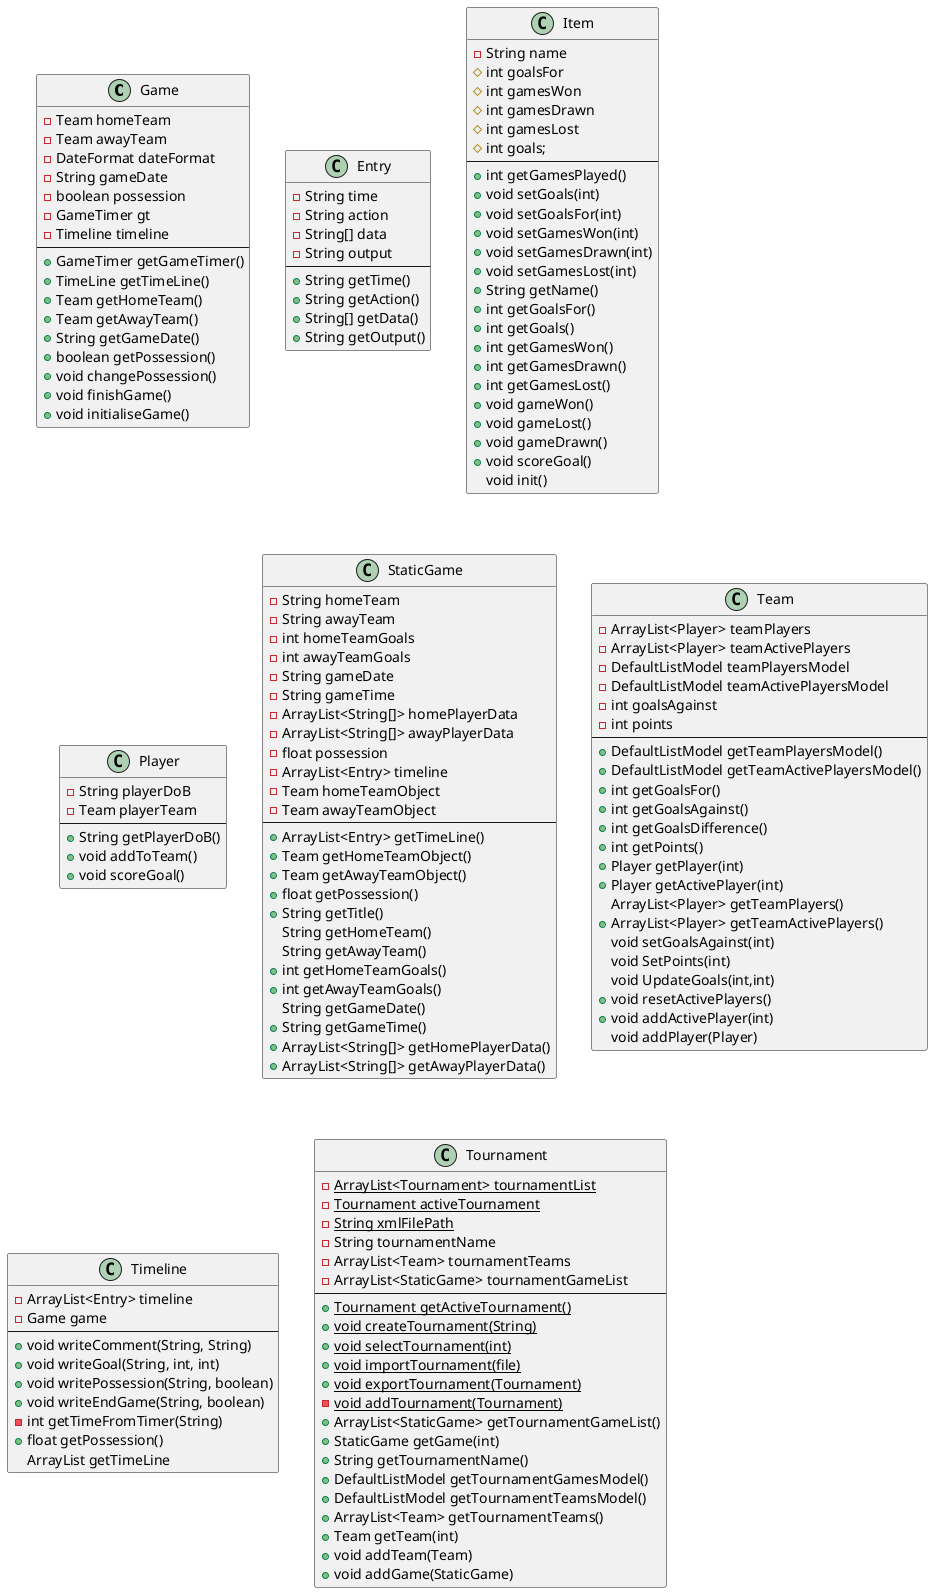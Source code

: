 @startuml



class Game {
- Team homeTeam
- Team awayTeam
- DateFormat dateFormat
- String gameDate
- boolean possession
- GameTimer gt
- Timeline timeline
--
+ GameTimer getGameTimer()
+ TimeLine getTimeLine()
+ Team getHomeTeam()
+ Team getAwayTeam()
+ String getGameDate()
+ boolean getPossession()
+ void changePossession()
+ void finishGame()
+ void initialiseGame()
}

class Entry {
    - String time
    - String action
    - String[] data
    - String output
    --
    + String getTime()
    + String getAction()
    + String[] getData()
    + String getOutput()
}

class Item {
- String name
# int goalsFor
# int gamesWon
# int gamesDrawn
# int gamesLost
# int goals;
--
+ int getGamesPlayed()
+ void setGoals(int)
+ void setGoalsFor(int)
+ void setGamesWon(int)
+ void setGamesDrawn(int)
+ void setGamesLost(int)
+ String getName()
+ int getGoalsFor()
+ int getGoals()
+ int getGamesWon()
+ int getGamesDrawn()
+ int getGamesLost()
+ void gameWon()
+ void gameLost()
+ void gameDrawn()
+ void scoreGoal()
 void init()
}

class Player {
- String playerDoB
- Team playerTeam
--
+ String getPlayerDoB()
+ void addToTeam()
+ void scoreGoal()
}
class StaticGame {
    - String homeTeam
    - String awayTeam
    - int homeTeamGoals
    - int awayTeamGoals
    - String gameDate
    - String gameTime
    - ArrayList<String[]> homePlayerData
    - ArrayList<String[]> awayPlayerData
    - float possession
    - ArrayList<Entry> timeline
    - Team homeTeamObject
    - Team awayTeamObject
    --
    + ArrayList<Entry> getTimeLine()
    + Team getHomeTeamObject()
    + Team getAwayTeamObject()
    + float getPossession()
    + String getTitle()
     String getHomeTeam()
     String getAwayTeam()
    + int getHomeTeamGoals()
    + int getAwayTeamGoals()
     String getGameDate()
    + String getGameTime()
    + ArrayList<String[]> getHomePlayerData()
    + ArrayList<String[]> getAwayPlayerData()
}

class Team {
    - ArrayList<Player> teamPlayers
    - ArrayList<Player> teamActivePlayers
    - DefaultListModel teamPlayersModel
    - DefaultListModel teamActivePlayersModel
    - int goalsAgainst
    - int points
    --
    + DefaultListModel getTeamPlayersModel()
    + DefaultListModel getTeamActivePlayersModel()
    + int getGoalsFor()
    + int getGoalsAgainst()
    + int getGoalsDifference()
    + int getPoints()
    + Player getPlayer(int)
    + Player getActivePlayer(int)
     ArrayList<Player> getTeamPlayers()
    + ArrayList<Player> getTeamActivePlayers()
     void setGoalsAgainst(int)
     void SetPoints(int)
     void UpdateGoals(int,int)
    + void resetActivePlayers()
    + void addActivePlayer(int)
     void addPlayer(Player)
}

class Timeline {
    - ArrayList<Entry> timeline
    - Game game
--
    + void writeComment(String, String)
    + void writeGoal(String, int, int)
    + void writePossession(String, boolean)
    + void writeEndGame(String, boolean)
    - int getTimeFromTimer(String)
    + float getPossession()
     ArrayList getTimeLine
}

class Tournament {
    - {static} ArrayList<Tournament> tournamentList
    - {static} Tournament activeTournament
    - {static} String xmlFilePath
    - String tournamentName
    - ArrayList<Team> tournamentTeams
    - ArrayList<StaticGame> tournamentGameList
    --
    + {static} Tournament getActiveTournament()
    + {static} void createTournament(String)
    + {static} void selectTournament(int)
    + {static} void importTournament(file)
    + {static} void exportTournament(Tournament)
    - {static} void addTournament(Tournament)
    + ArrayList<StaticGame> getTournamentGameList()
    + StaticGame getGame(int)
    + String getTournamentName()
    + DefaultListModel getTournamentGamesModel()
    + DefaultListModel getTournamentTeamsModel()
    + ArrayList<Team> getTournamentTeams()
    + Team getTeam(int)
    + void addTeam(Team)
    + void addGame(StaticGame)
}

@enduml